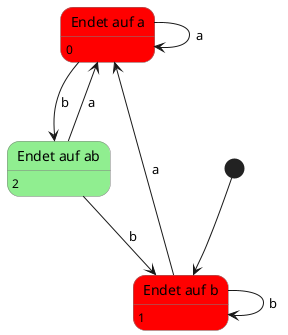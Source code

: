 @startuml

skinparam state {
  BackgroundColor<<YES>> LightGreen
  BackgroundColor<<NO>> Red
  BorderColor Gray
}

state "Endet auf a" as SA <<NO>>
state "Endet auf b" as SB <<NO>>
state "Endet auf ab" as SAB <<YES>>

SA: 0
SB: 1
SAB: 2

[*] --> SB

SA --> SA : a
SA --> SAB : b

SB --> SA : a
SB --> SB : b

SAB --> SA : a
SAB --> SB : b
@enduml
